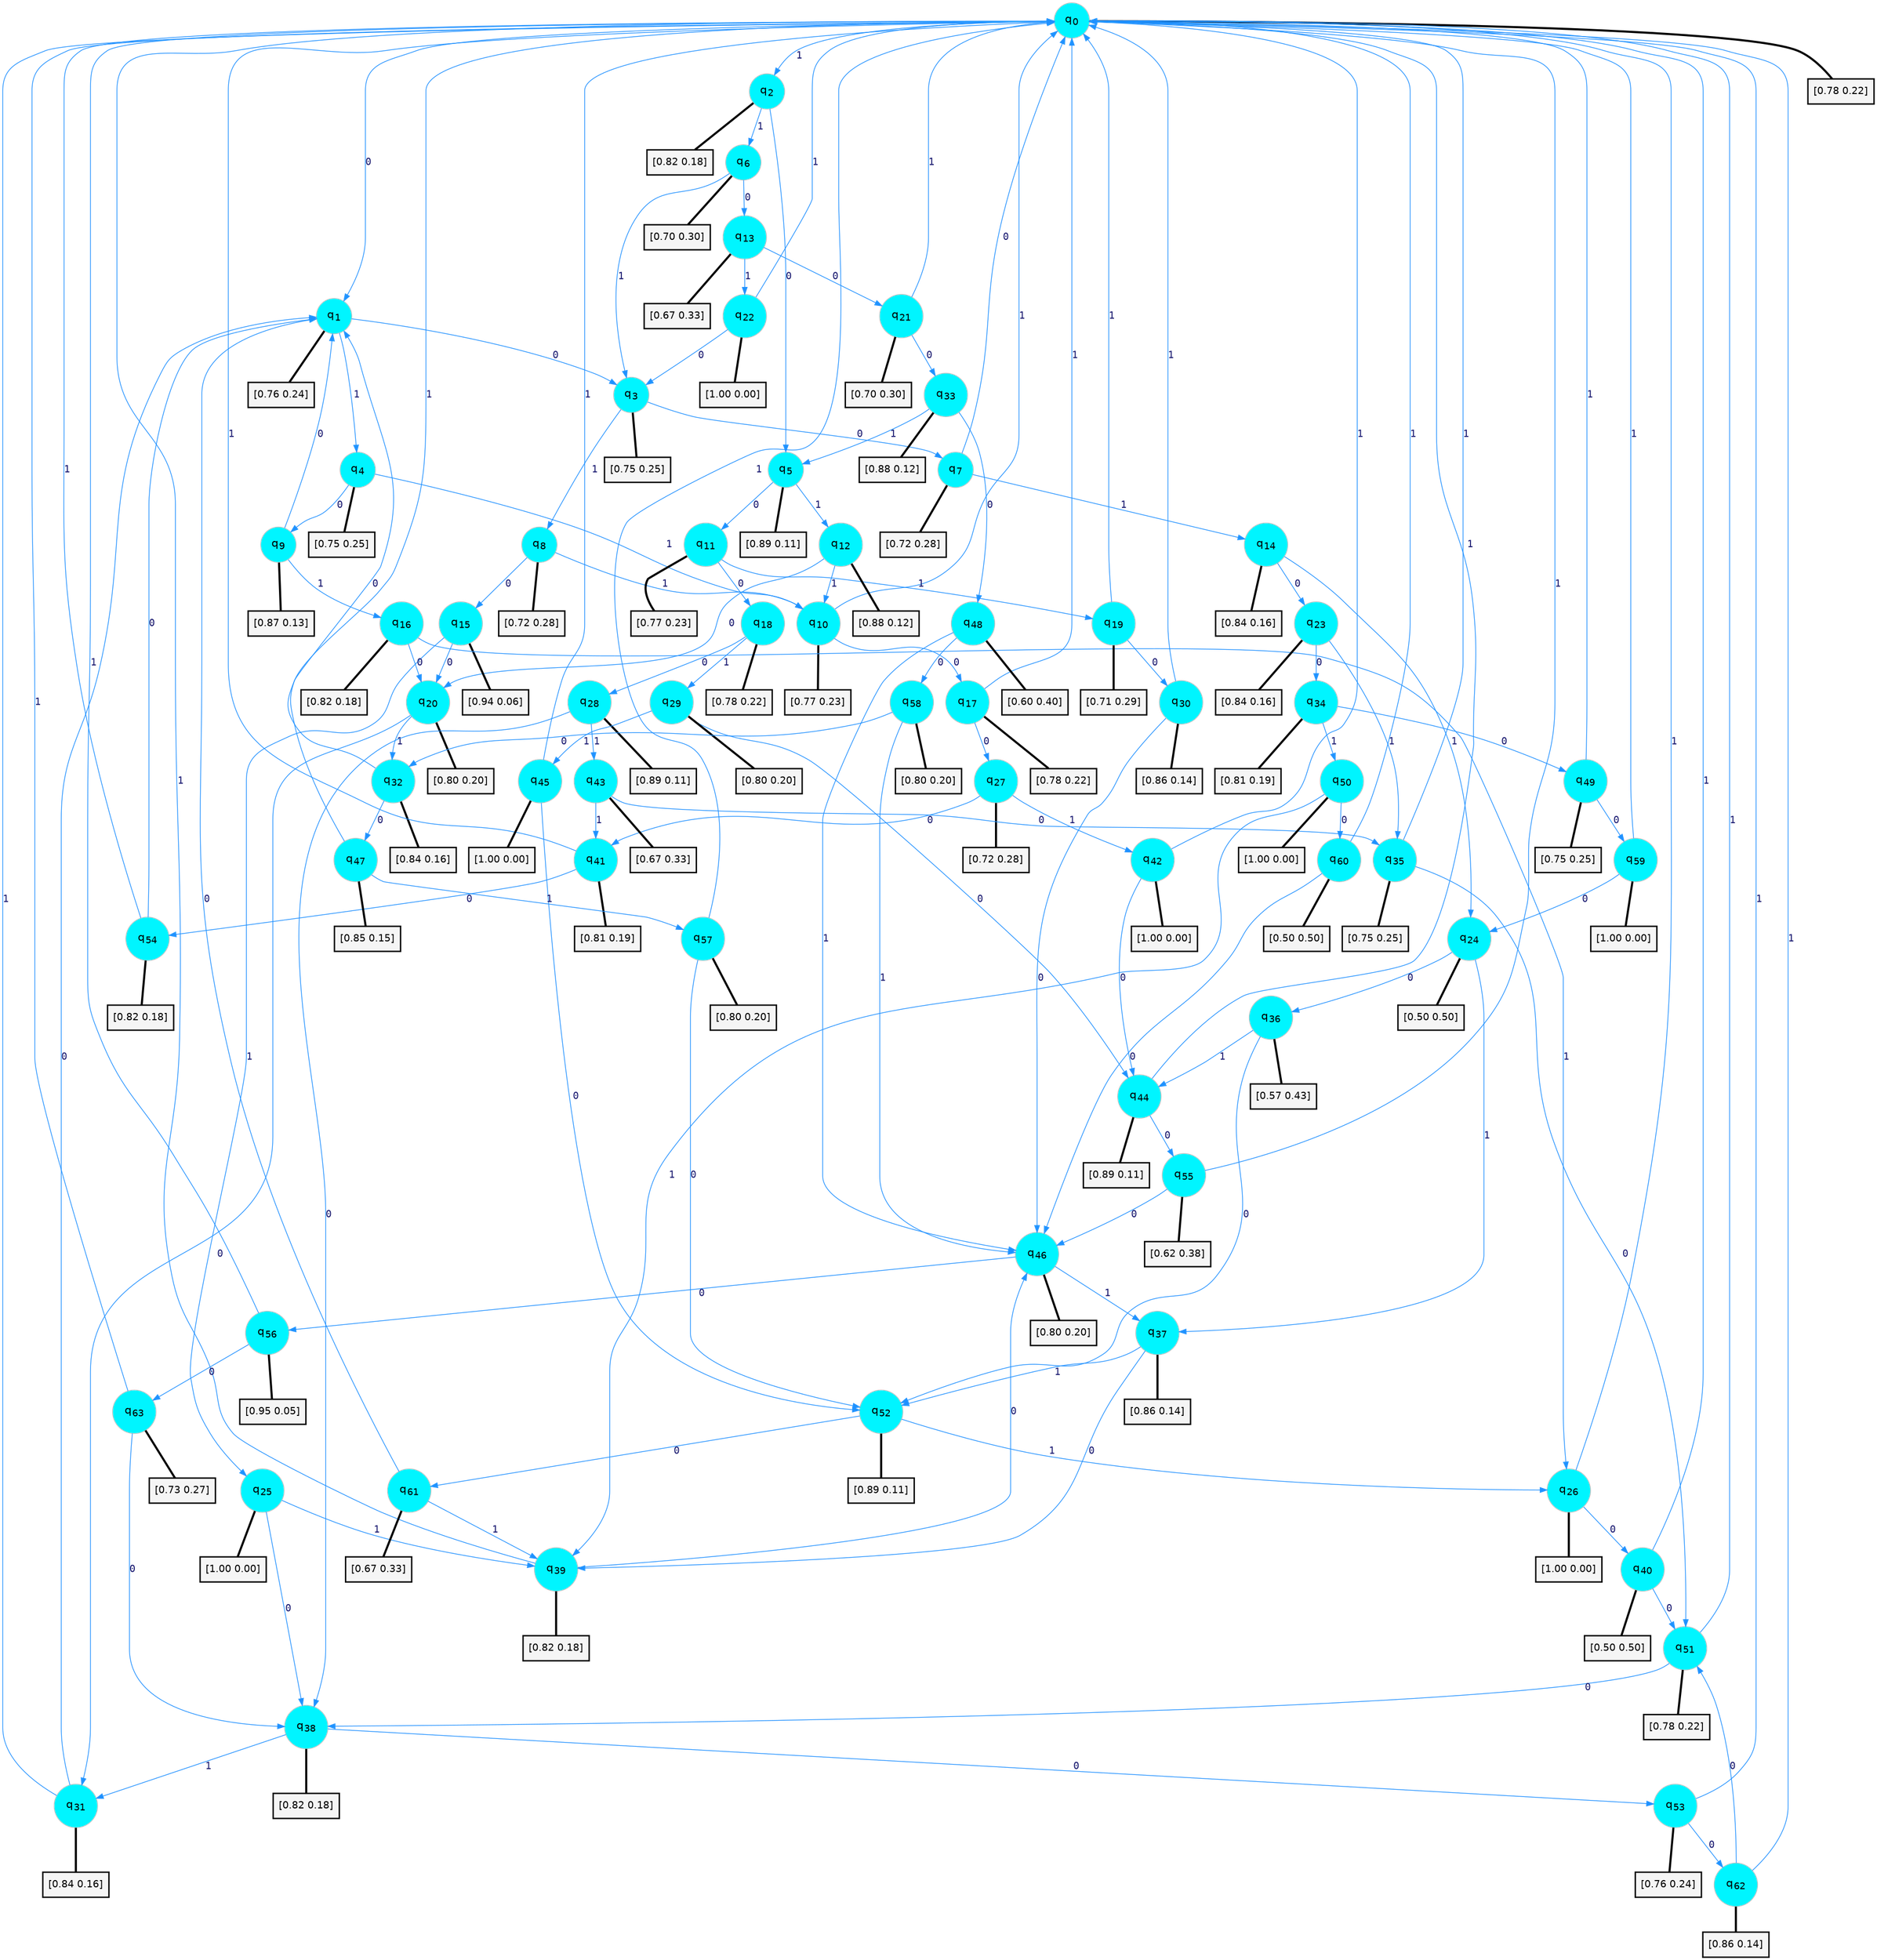 digraph G {
graph [
bgcolor=transparent, dpi=300, rankdir=TD, size="40,25"];
node [
color=gray, fillcolor=turquoise1, fontcolor=black, fontname=Helvetica, fontsize=16, fontweight=bold, shape=circle, style=filled];
edge [
arrowsize=1, color=dodgerblue1, fontcolor=midnightblue, fontname=courier, fontweight=bold, penwidth=1, style=solid, weight=20];
0[label=<q<SUB>0</SUB>>];
1[label=<q<SUB>1</SUB>>];
2[label=<q<SUB>2</SUB>>];
3[label=<q<SUB>3</SUB>>];
4[label=<q<SUB>4</SUB>>];
5[label=<q<SUB>5</SUB>>];
6[label=<q<SUB>6</SUB>>];
7[label=<q<SUB>7</SUB>>];
8[label=<q<SUB>8</SUB>>];
9[label=<q<SUB>9</SUB>>];
10[label=<q<SUB>10</SUB>>];
11[label=<q<SUB>11</SUB>>];
12[label=<q<SUB>12</SUB>>];
13[label=<q<SUB>13</SUB>>];
14[label=<q<SUB>14</SUB>>];
15[label=<q<SUB>15</SUB>>];
16[label=<q<SUB>16</SUB>>];
17[label=<q<SUB>17</SUB>>];
18[label=<q<SUB>18</SUB>>];
19[label=<q<SUB>19</SUB>>];
20[label=<q<SUB>20</SUB>>];
21[label=<q<SUB>21</SUB>>];
22[label=<q<SUB>22</SUB>>];
23[label=<q<SUB>23</SUB>>];
24[label=<q<SUB>24</SUB>>];
25[label=<q<SUB>25</SUB>>];
26[label=<q<SUB>26</SUB>>];
27[label=<q<SUB>27</SUB>>];
28[label=<q<SUB>28</SUB>>];
29[label=<q<SUB>29</SUB>>];
30[label=<q<SUB>30</SUB>>];
31[label=<q<SUB>31</SUB>>];
32[label=<q<SUB>32</SUB>>];
33[label=<q<SUB>33</SUB>>];
34[label=<q<SUB>34</SUB>>];
35[label=<q<SUB>35</SUB>>];
36[label=<q<SUB>36</SUB>>];
37[label=<q<SUB>37</SUB>>];
38[label=<q<SUB>38</SUB>>];
39[label=<q<SUB>39</SUB>>];
40[label=<q<SUB>40</SUB>>];
41[label=<q<SUB>41</SUB>>];
42[label=<q<SUB>42</SUB>>];
43[label=<q<SUB>43</SUB>>];
44[label=<q<SUB>44</SUB>>];
45[label=<q<SUB>45</SUB>>];
46[label=<q<SUB>46</SUB>>];
47[label=<q<SUB>47</SUB>>];
48[label=<q<SUB>48</SUB>>];
49[label=<q<SUB>49</SUB>>];
50[label=<q<SUB>50</SUB>>];
51[label=<q<SUB>51</SUB>>];
52[label=<q<SUB>52</SUB>>];
53[label=<q<SUB>53</SUB>>];
54[label=<q<SUB>54</SUB>>];
55[label=<q<SUB>55</SUB>>];
56[label=<q<SUB>56</SUB>>];
57[label=<q<SUB>57</SUB>>];
58[label=<q<SUB>58</SUB>>];
59[label=<q<SUB>59</SUB>>];
60[label=<q<SUB>60</SUB>>];
61[label=<q<SUB>61</SUB>>];
62[label=<q<SUB>62</SUB>>];
63[label=<q<SUB>63</SUB>>];
64[label="[0.78 0.22]", shape=box,fontcolor=black, fontname=Helvetica, fontsize=14, penwidth=2, fillcolor=whitesmoke,color=black];
65[label="[0.76 0.24]", shape=box,fontcolor=black, fontname=Helvetica, fontsize=14, penwidth=2, fillcolor=whitesmoke,color=black];
66[label="[0.82 0.18]", shape=box,fontcolor=black, fontname=Helvetica, fontsize=14, penwidth=2, fillcolor=whitesmoke,color=black];
67[label="[0.75 0.25]", shape=box,fontcolor=black, fontname=Helvetica, fontsize=14, penwidth=2, fillcolor=whitesmoke,color=black];
68[label="[0.75 0.25]", shape=box,fontcolor=black, fontname=Helvetica, fontsize=14, penwidth=2, fillcolor=whitesmoke,color=black];
69[label="[0.89 0.11]", shape=box,fontcolor=black, fontname=Helvetica, fontsize=14, penwidth=2, fillcolor=whitesmoke,color=black];
70[label="[0.70 0.30]", shape=box,fontcolor=black, fontname=Helvetica, fontsize=14, penwidth=2, fillcolor=whitesmoke,color=black];
71[label="[0.72 0.28]", shape=box,fontcolor=black, fontname=Helvetica, fontsize=14, penwidth=2, fillcolor=whitesmoke,color=black];
72[label="[0.72 0.28]", shape=box,fontcolor=black, fontname=Helvetica, fontsize=14, penwidth=2, fillcolor=whitesmoke,color=black];
73[label="[0.87 0.13]", shape=box,fontcolor=black, fontname=Helvetica, fontsize=14, penwidth=2, fillcolor=whitesmoke,color=black];
74[label="[0.77 0.23]", shape=box,fontcolor=black, fontname=Helvetica, fontsize=14, penwidth=2, fillcolor=whitesmoke,color=black];
75[label="[0.77 0.23]", shape=box,fontcolor=black, fontname=Helvetica, fontsize=14, penwidth=2, fillcolor=whitesmoke,color=black];
76[label="[0.88 0.12]", shape=box,fontcolor=black, fontname=Helvetica, fontsize=14, penwidth=2, fillcolor=whitesmoke,color=black];
77[label="[0.67 0.33]", shape=box,fontcolor=black, fontname=Helvetica, fontsize=14, penwidth=2, fillcolor=whitesmoke,color=black];
78[label="[0.84 0.16]", shape=box,fontcolor=black, fontname=Helvetica, fontsize=14, penwidth=2, fillcolor=whitesmoke,color=black];
79[label="[0.94 0.06]", shape=box,fontcolor=black, fontname=Helvetica, fontsize=14, penwidth=2, fillcolor=whitesmoke,color=black];
80[label="[0.82 0.18]", shape=box,fontcolor=black, fontname=Helvetica, fontsize=14, penwidth=2, fillcolor=whitesmoke,color=black];
81[label="[0.78 0.22]", shape=box,fontcolor=black, fontname=Helvetica, fontsize=14, penwidth=2, fillcolor=whitesmoke,color=black];
82[label="[0.78 0.22]", shape=box,fontcolor=black, fontname=Helvetica, fontsize=14, penwidth=2, fillcolor=whitesmoke,color=black];
83[label="[0.71 0.29]", shape=box,fontcolor=black, fontname=Helvetica, fontsize=14, penwidth=2, fillcolor=whitesmoke,color=black];
84[label="[0.80 0.20]", shape=box,fontcolor=black, fontname=Helvetica, fontsize=14, penwidth=2, fillcolor=whitesmoke,color=black];
85[label="[0.70 0.30]", shape=box,fontcolor=black, fontname=Helvetica, fontsize=14, penwidth=2, fillcolor=whitesmoke,color=black];
86[label="[1.00 0.00]", shape=box,fontcolor=black, fontname=Helvetica, fontsize=14, penwidth=2, fillcolor=whitesmoke,color=black];
87[label="[0.84 0.16]", shape=box,fontcolor=black, fontname=Helvetica, fontsize=14, penwidth=2, fillcolor=whitesmoke,color=black];
88[label="[0.50 0.50]", shape=box,fontcolor=black, fontname=Helvetica, fontsize=14, penwidth=2, fillcolor=whitesmoke,color=black];
89[label="[1.00 0.00]", shape=box,fontcolor=black, fontname=Helvetica, fontsize=14, penwidth=2, fillcolor=whitesmoke,color=black];
90[label="[1.00 0.00]", shape=box,fontcolor=black, fontname=Helvetica, fontsize=14, penwidth=2, fillcolor=whitesmoke,color=black];
91[label="[0.72 0.28]", shape=box,fontcolor=black, fontname=Helvetica, fontsize=14, penwidth=2, fillcolor=whitesmoke,color=black];
92[label="[0.89 0.11]", shape=box,fontcolor=black, fontname=Helvetica, fontsize=14, penwidth=2, fillcolor=whitesmoke,color=black];
93[label="[0.80 0.20]", shape=box,fontcolor=black, fontname=Helvetica, fontsize=14, penwidth=2, fillcolor=whitesmoke,color=black];
94[label="[0.86 0.14]", shape=box,fontcolor=black, fontname=Helvetica, fontsize=14, penwidth=2, fillcolor=whitesmoke,color=black];
95[label="[0.84 0.16]", shape=box,fontcolor=black, fontname=Helvetica, fontsize=14, penwidth=2, fillcolor=whitesmoke,color=black];
96[label="[0.84 0.16]", shape=box,fontcolor=black, fontname=Helvetica, fontsize=14, penwidth=2, fillcolor=whitesmoke,color=black];
97[label="[0.88 0.12]", shape=box,fontcolor=black, fontname=Helvetica, fontsize=14, penwidth=2, fillcolor=whitesmoke,color=black];
98[label="[0.81 0.19]", shape=box,fontcolor=black, fontname=Helvetica, fontsize=14, penwidth=2, fillcolor=whitesmoke,color=black];
99[label="[0.75 0.25]", shape=box,fontcolor=black, fontname=Helvetica, fontsize=14, penwidth=2, fillcolor=whitesmoke,color=black];
100[label="[0.57 0.43]", shape=box,fontcolor=black, fontname=Helvetica, fontsize=14, penwidth=2, fillcolor=whitesmoke,color=black];
101[label="[0.86 0.14]", shape=box,fontcolor=black, fontname=Helvetica, fontsize=14, penwidth=2, fillcolor=whitesmoke,color=black];
102[label="[0.82 0.18]", shape=box,fontcolor=black, fontname=Helvetica, fontsize=14, penwidth=2, fillcolor=whitesmoke,color=black];
103[label="[0.82 0.18]", shape=box,fontcolor=black, fontname=Helvetica, fontsize=14, penwidth=2, fillcolor=whitesmoke,color=black];
104[label="[0.50 0.50]", shape=box,fontcolor=black, fontname=Helvetica, fontsize=14, penwidth=2, fillcolor=whitesmoke,color=black];
105[label="[0.81 0.19]", shape=box,fontcolor=black, fontname=Helvetica, fontsize=14, penwidth=2, fillcolor=whitesmoke,color=black];
106[label="[1.00 0.00]", shape=box,fontcolor=black, fontname=Helvetica, fontsize=14, penwidth=2, fillcolor=whitesmoke,color=black];
107[label="[0.67 0.33]", shape=box,fontcolor=black, fontname=Helvetica, fontsize=14, penwidth=2, fillcolor=whitesmoke,color=black];
108[label="[0.89 0.11]", shape=box,fontcolor=black, fontname=Helvetica, fontsize=14, penwidth=2, fillcolor=whitesmoke,color=black];
109[label="[1.00 0.00]", shape=box,fontcolor=black, fontname=Helvetica, fontsize=14, penwidth=2, fillcolor=whitesmoke,color=black];
110[label="[0.80 0.20]", shape=box,fontcolor=black, fontname=Helvetica, fontsize=14, penwidth=2, fillcolor=whitesmoke,color=black];
111[label="[0.85 0.15]", shape=box,fontcolor=black, fontname=Helvetica, fontsize=14, penwidth=2, fillcolor=whitesmoke,color=black];
112[label="[0.60 0.40]", shape=box,fontcolor=black, fontname=Helvetica, fontsize=14, penwidth=2, fillcolor=whitesmoke,color=black];
113[label="[0.75 0.25]", shape=box,fontcolor=black, fontname=Helvetica, fontsize=14, penwidth=2, fillcolor=whitesmoke,color=black];
114[label="[1.00 0.00]", shape=box,fontcolor=black, fontname=Helvetica, fontsize=14, penwidth=2, fillcolor=whitesmoke,color=black];
115[label="[0.78 0.22]", shape=box,fontcolor=black, fontname=Helvetica, fontsize=14, penwidth=2, fillcolor=whitesmoke,color=black];
116[label="[0.89 0.11]", shape=box,fontcolor=black, fontname=Helvetica, fontsize=14, penwidth=2, fillcolor=whitesmoke,color=black];
117[label="[0.76 0.24]", shape=box,fontcolor=black, fontname=Helvetica, fontsize=14, penwidth=2, fillcolor=whitesmoke,color=black];
118[label="[0.82 0.18]", shape=box,fontcolor=black, fontname=Helvetica, fontsize=14, penwidth=2, fillcolor=whitesmoke,color=black];
119[label="[0.62 0.38]", shape=box,fontcolor=black, fontname=Helvetica, fontsize=14, penwidth=2, fillcolor=whitesmoke,color=black];
120[label="[0.95 0.05]", shape=box,fontcolor=black, fontname=Helvetica, fontsize=14, penwidth=2, fillcolor=whitesmoke,color=black];
121[label="[0.80 0.20]", shape=box,fontcolor=black, fontname=Helvetica, fontsize=14, penwidth=2, fillcolor=whitesmoke,color=black];
122[label="[0.80 0.20]", shape=box,fontcolor=black, fontname=Helvetica, fontsize=14, penwidth=2, fillcolor=whitesmoke,color=black];
123[label="[1.00 0.00]", shape=box,fontcolor=black, fontname=Helvetica, fontsize=14, penwidth=2, fillcolor=whitesmoke,color=black];
124[label="[0.50 0.50]", shape=box,fontcolor=black, fontname=Helvetica, fontsize=14, penwidth=2, fillcolor=whitesmoke,color=black];
125[label="[0.67 0.33]", shape=box,fontcolor=black, fontname=Helvetica, fontsize=14, penwidth=2, fillcolor=whitesmoke,color=black];
126[label="[0.86 0.14]", shape=box,fontcolor=black, fontname=Helvetica, fontsize=14, penwidth=2, fillcolor=whitesmoke,color=black];
127[label="[0.73 0.27]", shape=box,fontcolor=black, fontname=Helvetica, fontsize=14, penwidth=2, fillcolor=whitesmoke,color=black];
0->1 [label=0];
0->2 [label=1];
0->64 [arrowhead=none, penwidth=3,color=black];
1->3 [label=0];
1->4 [label=1];
1->65 [arrowhead=none, penwidth=3,color=black];
2->5 [label=0];
2->6 [label=1];
2->66 [arrowhead=none, penwidth=3,color=black];
3->7 [label=0];
3->8 [label=1];
3->67 [arrowhead=none, penwidth=3,color=black];
4->9 [label=0];
4->10 [label=1];
4->68 [arrowhead=none, penwidth=3,color=black];
5->11 [label=0];
5->12 [label=1];
5->69 [arrowhead=none, penwidth=3,color=black];
6->13 [label=0];
6->3 [label=1];
6->70 [arrowhead=none, penwidth=3,color=black];
7->0 [label=0];
7->14 [label=1];
7->71 [arrowhead=none, penwidth=3,color=black];
8->15 [label=0];
8->10 [label=1];
8->72 [arrowhead=none, penwidth=3,color=black];
9->1 [label=0];
9->16 [label=1];
9->73 [arrowhead=none, penwidth=3,color=black];
10->17 [label=0];
10->0 [label=1];
10->74 [arrowhead=none, penwidth=3,color=black];
11->18 [label=0];
11->19 [label=1];
11->75 [arrowhead=none, penwidth=3,color=black];
12->20 [label=0];
12->10 [label=1];
12->76 [arrowhead=none, penwidth=3,color=black];
13->21 [label=0];
13->22 [label=1];
13->77 [arrowhead=none, penwidth=3,color=black];
14->23 [label=0];
14->24 [label=1];
14->78 [arrowhead=none, penwidth=3,color=black];
15->20 [label=0];
15->25 [label=1];
15->79 [arrowhead=none, penwidth=3,color=black];
16->20 [label=0];
16->26 [label=1];
16->80 [arrowhead=none, penwidth=3,color=black];
17->27 [label=0];
17->0 [label=1];
17->81 [arrowhead=none, penwidth=3,color=black];
18->28 [label=0];
18->29 [label=1];
18->82 [arrowhead=none, penwidth=3,color=black];
19->30 [label=0];
19->0 [label=1];
19->83 [arrowhead=none, penwidth=3,color=black];
20->31 [label=0];
20->32 [label=1];
20->84 [arrowhead=none, penwidth=3,color=black];
21->33 [label=0];
21->0 [label=1];
21->85 [arrowhead=none, penwidth=3,color=black];
22->3 [label=0];
22->0 [label=1];
22->86 [arrowhead=none, penwidth=3,color=black];
23->34 [label=0];
23->35 [label=1];
23->87 [arrowhead=none, penwidth=3,color=black];
24->36 [label=0];
24->37 [label=1];
24->88 [arrowhead=none, penwidth=3,color=black];
25->38 [label=0];
25->39 [label=1];
25->89 [arrowhead=none, penwidth=3,color=black];
26->40 [label=0];
26->0 [label=1];
26->90 [arrowhead=none, penwidth=3,color=black];
27->41 [label=0];
27->42 [label=1];
27->91 [arrowhead=none, penwidth=3,color=black];
28->38 [label=0];
28->43 [label=1];
28->92 [arrowhead=none, penwidth=3,color=black];
29->44 [label=0];
29->45 [label=1];
29->93 [arrowhead=none, penwidth=3,color=black];
30->46 [label=0];
30->0 [label=1];
30->94 [arrowhead=none, penwidth=3,color=black];
31->1 [label=0];
31->0 [label=1];
31->95 [arrowhead=none, penwidth=3,color=black];
32->47 [label=0];
32->0 [label=1];
32->96 [arrowhead=none, penwidth=3,color=black];
33->48 [label=0];
33->5 [label=1];
33->97 [arrowhead=none, penwidth=3,color=black];
34->49 [label=0];
34->50 [label=1];
34->98 [arrowhead=none, penwidth=3,color=black];
35->51 [label=0];
35->0 [label=1];
35->99 [arrowhead=none, penwidth=3,color=black];
36->52 [label=0];
36->44 [label=1];
36->100 [arrowhead=none, penwidth=3,color=black];
37->39 [label=0];
37->52 [label=1];
37->101 [arrowhead=none, penwidth=3,color=black];
38->53 [label=0];
38->31 [label=1];
38->102 [arrowhead=none, penwidth=3,color=black];
39->46 [label=0];
39->0 [label=1];
39->103 [arrowhead=none, penwidth=3,color=black];
40->51 [label=0];
40->0 [label=1];
40->104 [arrowhead=none, penwidth=3,color=black];
41->54 [label=0];
41->0 [label=1];
41->105 [arrowhead=none, penwidth=3,color=black];
42->44 [label=0];
42->0 [label=1];
42->106 [arrowhead=none, penwidth=3,color=black];
43->35 [label=0];
43->41 [label=1];
43->107 [arrowhead=none, penwidth=3,color=black];
44->55 [label=0];
44->0 [label=1];
44->108 [arrowhead=none, penwidth=3,color=black];
45->52 [label=0];
45->0 [label=1];
45->109 [arrowhead=none, penwidth=3,color=black];
46->56 [label=0];
46->37 [label=1];
46->110 [arrowhead=none, penwidth=3,color=black];
47->1 [label=0];
47->57 [label=1];
47->111 [arrowhead=none, penwidth=3,color=black];
48->58 [label=0];
48->46 [label=1];
48->112 [arrowhead=none, penwidth=3,color=black];
49->59 [label=0];
49->0 [label=1];
49->113 [arrowhead=none, penwidth=3,color=black];
50->60 [label=0];
50->39 [label=1];
50->114 [arrowhead=none, penwidth=3,color=black];
51->38 [label=0];
51->0 [label=1];
51->115 [arrowhead=none, penwidth=3,color=black];
52->61 [label=0];
52->26 [label=1];
52->116 [arrowhead=none, penwidth=3,color=black];
53->62 [label=0];
53->0 [label=1];
53->117 [arrowhead=none, penwidth=3,color=black];
54->1 [label=0];
54->0 [label=1];
54->118 [arrowhead=none, penwidth=3,color=black];
55->46 [label=0];
55->0 [label=1];
55->119 [arrowhead=none, penwidth=3,color=black];
56->63 [label=0];
56->0 [label=1];
56->120 [arrowhead=none, penwidth=3,color=black];
57->52 [label=0];
57->0 [label=1];
57->121 [arrowhead=none, penwidth=3,color=black];
58->32 [label=0];
58->46 [label=1];
58->122 [arrowhead=none, penwidth=3,color=black];
59->24 [label=0];
59->0 [label=1];
59->123 [arrowhead=none, penwidth=3,color=black];
60->46 [label=0];
60->0 [label=1];
60->124 [arrowhead=none, penwidth=3,color=black];
61->1 [label=0];
61->39 [label=1];
61->125 [arrowhead=none, penwidth=3,color=black];
62->51 [label=0];
62->0 [label=1];
62->126 [arrowhead=none, penwidth=3,color=black];
63->38 [label=0];
63->0 [label=1];
63->127 [arrowhead=none, penwidth=3,color=black];
}
